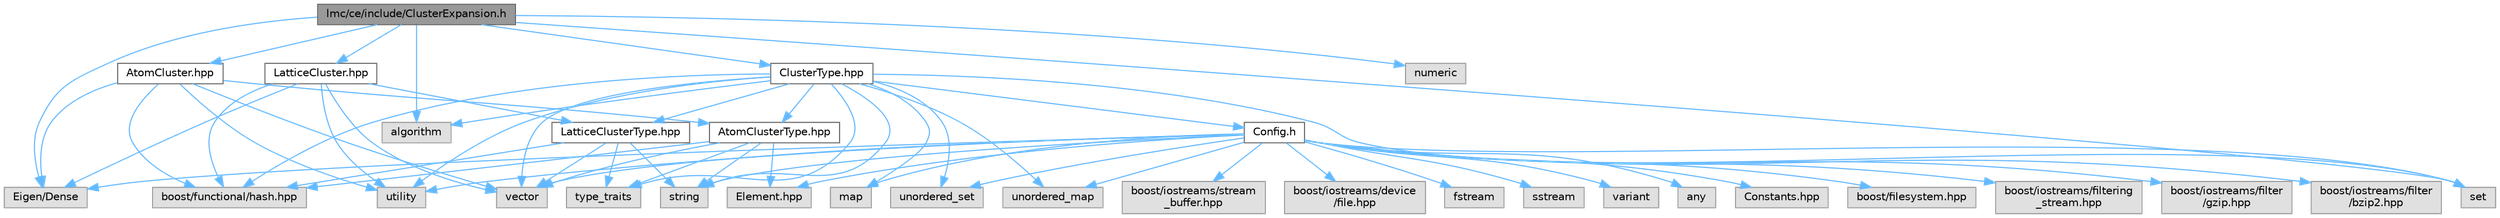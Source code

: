 digraph "lmc/ce/include/ClusterExpansion.h"
{
 // LATEX_PDF_SIZE
  bgcolor="transparent";
  edge [fontname=Helvetica,fontsize=10,labelfontname=Helvetica,labelfontsize=10];
  node [fontname=Helvetica,fontsize=10,shape=box,height=0.2,width=0.4];
  Node1 [id="Node000001",label="lmc/ce/include/ClusterExpansion.h",height=0.2,width=0.4,color="gray40", fillcolor="grey60", style="filled", fontcolor="black",tooltip="File for functions of ClusterExpansion methods."];
  Node1 -> Node2 [id="edge1_Node000001_Node000002",color="steelblue1",style="solid",tooltip=" "];
  Node2 [id="Node000002",label="set",height=0.2,width=0.4,color="grey60", fillcolor="#E0E0E0", style="filled",tooltip=" "];
  Node1 -> Node3 [id="edge2_Node000001_Node000003",color="steelblue1",style="solid",tooltip=" "];
  Node3 [id="Node000003",label="numeric",height=0.2,width=0.4,color="grey60", fillcolor="#E0E0E0", style="filled",tooltip=" "];
  Node1 -> Node4 [id="edge3_Node000001_Node000004",color="steelblue1",style="solid",tooltip=" "];
  Node4 [id="Node000004",label="algorithm",height=0.2,width=0.4,color="grey60", fillcolor="#E0E0E0", style="filled",tooltip=" "];
  Node1 -> Node5 [id="edge4_Node000001_Node000005",color="steelblue1",style="solid",tooltip=" "];
  Node5 [id="Node000005",label="Eigen/Dense",height=0.2,width=0.4,color="grey60", fillcolor="#E0E0E0", style="filled",tooltip=" "];
  Node1 -> Node6 [id="edge5_Node000001_Node000006",color="steelblue1",style="solid",tooltip=" "];
  Node6 [id="Node000006",label="LatticeCluster.hpp",height=0.2,width=0.4,color="grey40", fillcolor="white", style="filled",URL="$LatticeCluster_8hpp_source.html",tooltip=" "];
  Node6 -> Node7 [id="edge6_Node000006_Node000007",color="steelblue1",style="solid",tooltip=" "];
  Node7 [id="Node000007",label="utility",height=0.2,width=0.4,color="grey60", fillcolor="#E0E0E0", style="filled",tooltip=" "];
  Node6 -> Node8 [id="edge7_Node000006_Node000008",color="steelblue1",style="solid",tooltip=" "];
  Node8 [id="Node000008",label="vector",height=0.2,width=0.4,color="grey60", fillcolor="#E0E0E0", style="filled",tooltip=" "];
  Node6 -> Node9 [id="edge8_Node000006_Node000009",color="steelblue1",style="solid",tooltip=" "];
  Node9 [id="Node000009",label="boost/functional/hash.hpp",height=0.2,width=0.4,color="grey60", fillcolor="#E0E0E0", style="filled",tooltip=" "];
  Node6 -> Node5 [id="edge9_Node000006_Node000005",color="steelblue1",style="solid",tooltip=" "];
  Node6 -> Node10 [id="edge10_Node000006_Node000010",color="steelblue1",style="solid",tooltip=" "];
  Node10 [id="Node000010",label="LatticeClusterType.hpp",height=0.2,width=0.4,color="grey40", fillcolor="white", style="filled",URL="$LatticeClusterType_8hpp_source.html",tooltip=" "];
  Node10 -> Node11 [id="edge11_Node000010_Node000011",color="steelblue1",style="solid",tooltip=" "];
  Node11 [id="Node000011",label="string",height=0.2,width=0.4,color="grey60", fillcolor="#E0E0E0", style="filled",tooltip=" "];
  Node10 -> Node8 [id="edge12_Node000010_Node000008",color="steelblue1",style="solid",tooltip=" "];
  Node10 -> Node12 [id="edge13_Node000010_Node000012",color="steelblue1",style="solid",tooltip=" "];
  Node12 [id="Node000012",label="type_traits",height=0.2,width=0.4,color="grey60", fillcolor="#E0E0E0", style="filled",tooltip=" "];
  Node10 -> Node9 [id="edge14_Node000010_Node000009",color="steelblue1",style="solid",tooltip=" "];
  Node1 -> Node13 [id="edge15_Node000001_Node000013",color="steelblue1",style="solid",tooltip=" "];
  Node13 [id="Node000013",label="AtomCluster.hpp",height=0.2,width=0.4,color="grey40", fillcolor="white", style="filled",URL="$AtomCluster_8hpp_source.html",tooltip=" "];
  Node13 -> Node7 [id="edge16_Node000013_Node000007",color="steelblue1",style="solid",tooltip=" "];
  Node13 -> Node8 [id="edge17_Node000013_Node000008",color="steelblue1",style="solid",tooltip=" "];
  Node13 -> Node9 [id="edge18_Node000013_Node000009",color="steelblue1",style="solid",tooltip=" "];
  Node13 -> Node5 [id="edge19_Node000013_Node000005",color="steelblue1",style="solid",tooltip=" "];
  Node13 -> Node14 [id="edge20_Node000013_Node000014",color="steelblue1",style="solid",tooltip=" "];
  Node14 [id="Node000014",label="AtomClusterType.hpp",height=0.2,width=0.4,color="grey40", fillcolor="white", style="filled",URL="$AtomClusterType_8hpp_source.html",tooltip=" "];
  Node14 -> Node11 [id="edge21_Node000014_Node000011",color="steelblue1",style="solid",tooltip=" "];
  Node14 -> Node8 [id="edge22_Node000014_Node000008",color="steelblue1",style="solid",tooltip=" "];
  Node14 -> Node12 [id="edge23_Node000014_Node000012",color="steelblue1",style="solid",tooltip=" "];
  Node14 -> Node9 [id="edge24_Node000014_Node000009",color="steelblue1",style="solid",tooltip=" "];
  Node14 -> Node15 [id="edge25_Node000014_Node000015",color="steelblue1",style="solid",tooltip=" "];
  Node15 [id="Node000015",label="Element.hpp",height=0.2,width=0.4,color="grey60", fillcolor="#E0E0E0", style="filled",tooltip=" "];
  Node1 -> Node16 [id="edge26_Node000001_Node000016",color="steelblue1",style="solid",tooltip=" "];
  Node16 [id="Node000016",label="ClusterType.hpp",height=0.2,width=0.4,color="grey40", fillcolor="white", style="filled",URL="$ClusterType_8hpp_source.html",tooltip=" "];
  Node16 -> Node7 [id="edge27_Node000016_Node000007",color="steelblue1",style="solid",tooltip=" "];
  Node16 -> Node11 [id="edge28_Node000016_Node000011",color="steelblue1",style="solid",tooltip=" "];
  Node16 -> Node8 [id="edge29_Node000016_Node000008",color="steelblue1",style="solid",tooltip=" "];
  Node16 -> Node17 [id="edge30_Node000016_Node000017",color="steelblue1",style="solid",tooltip=" "];
  Node17 [id="Node000017",label="map",height=0.2,width=0.4,color="grey60", fillcolor="#E0E0E0", style="filled",tooltip=" "];
  Node16 -> Node2 [id="edge31_Node000016_Node000002",color="steelblue1",style="solid",tooltip=" "];
  Node16 -> Node18 [id="edge32_Node000016_Node000018",color="steelblue1",style="solid",tooltip=" "];
  Node18 [id="Node000018",label="unordered_set",height=0.2,width=0.4,color="grey60", fillcolor="#E0E0E0", style="filled",tooltip=" "];
  Node16 -> Node19 [id="edge33_Node000016_Node000019",color="steelblue1",style="solid",tooltip=" "];
  Node19 [id="Node000019",label="unordered_map",height=0.2,width=0.4,color="grey60", fillcolor="#E0E0E0", style="filled",tooltip=" "];
  Node16 -> Node4 [id="edge34_Node000016_Node000004",color="steelblue1",style="solid",tooltip=" "];
  Node16 -> Node12 [id="edge35_Node000016_Node000012",color="steelblue1",style="solid",tooltip=" "];
  Node16 -> Node9 [id="edge36_Node000016_Node000009",color="steelblue1",style="solid",tooltip=" "];
  Node16 -> Node20 [id="edge37_Node000016_Node000020",color="steelblue1",style="solid",tooltip=" "];
  Node20 [id="Node000020",label="Config.h",height=0.2,width=0.4,color="grey40", fillcolor="white", style="filled",URL="$Config_8h.html",tooltip="File for the Config class definition."];
  Node20 -> Node11 [id="edge38_Node000020_Node000011",color="steelblue1",style="solid",tooltip=" "];
  Node20 -> Node21 [id="edge39_Node000020_Node000021",color="steelblue1",style="solid",tooltip=" "];
  Node21 [id="Node000021",label="fstream",height=0.2,width=0.4,color="grey60", fillcolor="#E0E0E0", style="filled",tooltip=" "];
  Node20 -> Node22 [id="edge40_Node000020_Node000022",color="steelblue1",style="solid",tooltip=" "];
  Node22 [id="Node000022",label="sstream",height=0.2,width=0.4,color="grey60", fillcolor="#E0E0E0", style="filled",tooltip=" "];
  Node20 -> Node8 [id="edge41_Node000020_Node000008",color="steelblue1",style="solid",tooltip=" "];
  Node20 -> Node2 [id="edge42_Node000020_Node000002",color="steelblue1",style="solid",tooltip=" "];
  Node20 -> Node18 [id="edge43_Node000020_Node000018",color="steelblue1",style="solid",tooltip=" "];
  Node20 -> Node17 [id="edge44_Node000020_Node000017",color="steelblue1",style="solid",tooltip=" "];
  Node20 -> Node19 [id="edge45_Node000020_Node000019",color="steelblue1",style="solid",tooltip=" "];
  Node20 -> Node7 [id="edge46_Node000020_Node000007",color="steelblue1",style="solid",tooltip=" "];
  Node20 -> Node23 [id="edge47_Node000020_Node000023",color="steelblue1",style="solid",tooltip=" "];
  Node23 [id="Node000023",label="variant",height=0.2,width=0.4,color="grey60", fillcolor="#E0E0E0", style="filled",tooltip=" "];
  Node20 -> Node24 [id="edge48_Node000020_Node000024",color="steelblue1",style="solid",tooltip=" "];
  Node24 [id="Node000024",label="any",height=0.2,width=0.4,color="grey60", fillcolor="#E0E0E0", style="filled",tooltip=" "];
  Node20 -> Node5 [id="edge49_Node000020_Node000005",color="steelblue1",style="solid",tooltip=" "];
  Node20 -> Node25 [id="edge50_Node000020_Node000025",color="steelblue1",style="solid",tooltip=" "];
  Node25 [id="Node000025",label="Constants.hpp",height=0.2,width=0.4,color="grey60", fillcolor="#E0E0E0", style="filled",tooltip=" "];
  Node20 -> Node15 [id="edge51_Node000020_Node000015",color="steelblue1",style="solid",tooltip=" "];
  Node20 -> Node26 [id="edge52_Node000020_Node000026",color="steelblue1",style="solid",tooltip=" "];
  Node26 [id="Node000026",label="boost/filesystem.hpp",height=0.2,width=0.4,color="grey60", fillcolor="#E0E0E0", style="filled",tooltip=" "];
  Node20 -> Node27 [id="edge53_Node000020_Node000027",color="steelblue1",style="solid",tooltip=" "];
  Node27 [id="Node000027",label="boost/iostreams/filtering\l_stream.hpp",height=0.2,width=0.4,color="grey60", fillcolor="#E0E0E0", style="filled",tooltip=" "];
  Node20 -> Node28 [id="edge54_Node000020_Node000028",color="steelblue1",style="solid",tooltip=" "];
  Node28 [id="Node000028",label="boost/iostreams/filter\l/gzip.hpp",height=0.2,width=0.4,color="grey60", fillcolor="#E0E0E0", style="filled",tooltip=" "];
  Node20 -> Node29 [id="edge55_Node000020_Node000029",color="steelblue1",style="solid",tooltip=" "];
  Node29 [id="Node000029",label="boost/iostreams/filter\l/bzip2.hpp",height=0.2,width=0.4,color="grey60", fillcolor="#E0E0E0", style="filled",tooltip=" "];
  Node20 -> Node30 [id="edge56_Node000020_Node000030",color="steelblue1",style="solid",tooltip=" "];
  Node30 [id="Node000030",label="boost/iostreams/stream\l_buffer.hpp",height=0.2,width=0.4,color="grey60", fillcolor="#E0E0E0", style="filled",tooltip=" "];
  Node20 -> Node31 [id="edge57_Node000020_Node000031",color="steelblue1",style="solid",tooltip=" "];
  Node31 [id="Node000031",label="boost/iostreams/device\l/file.hpp",height=0.2,width=0.4,color="grey60", fillcolor="#E0E0E0", style="filled",tooltip=" "];
  Node16 -> Node14 [id="edge58_Node000016_Node000014",color="steelblue1",style="solid",tooltip=" "];
  Node16 -> Node10 [id="edge59_Node000016_Node000010",color="steelblue1",style="solid",tooltip=" "];
}
